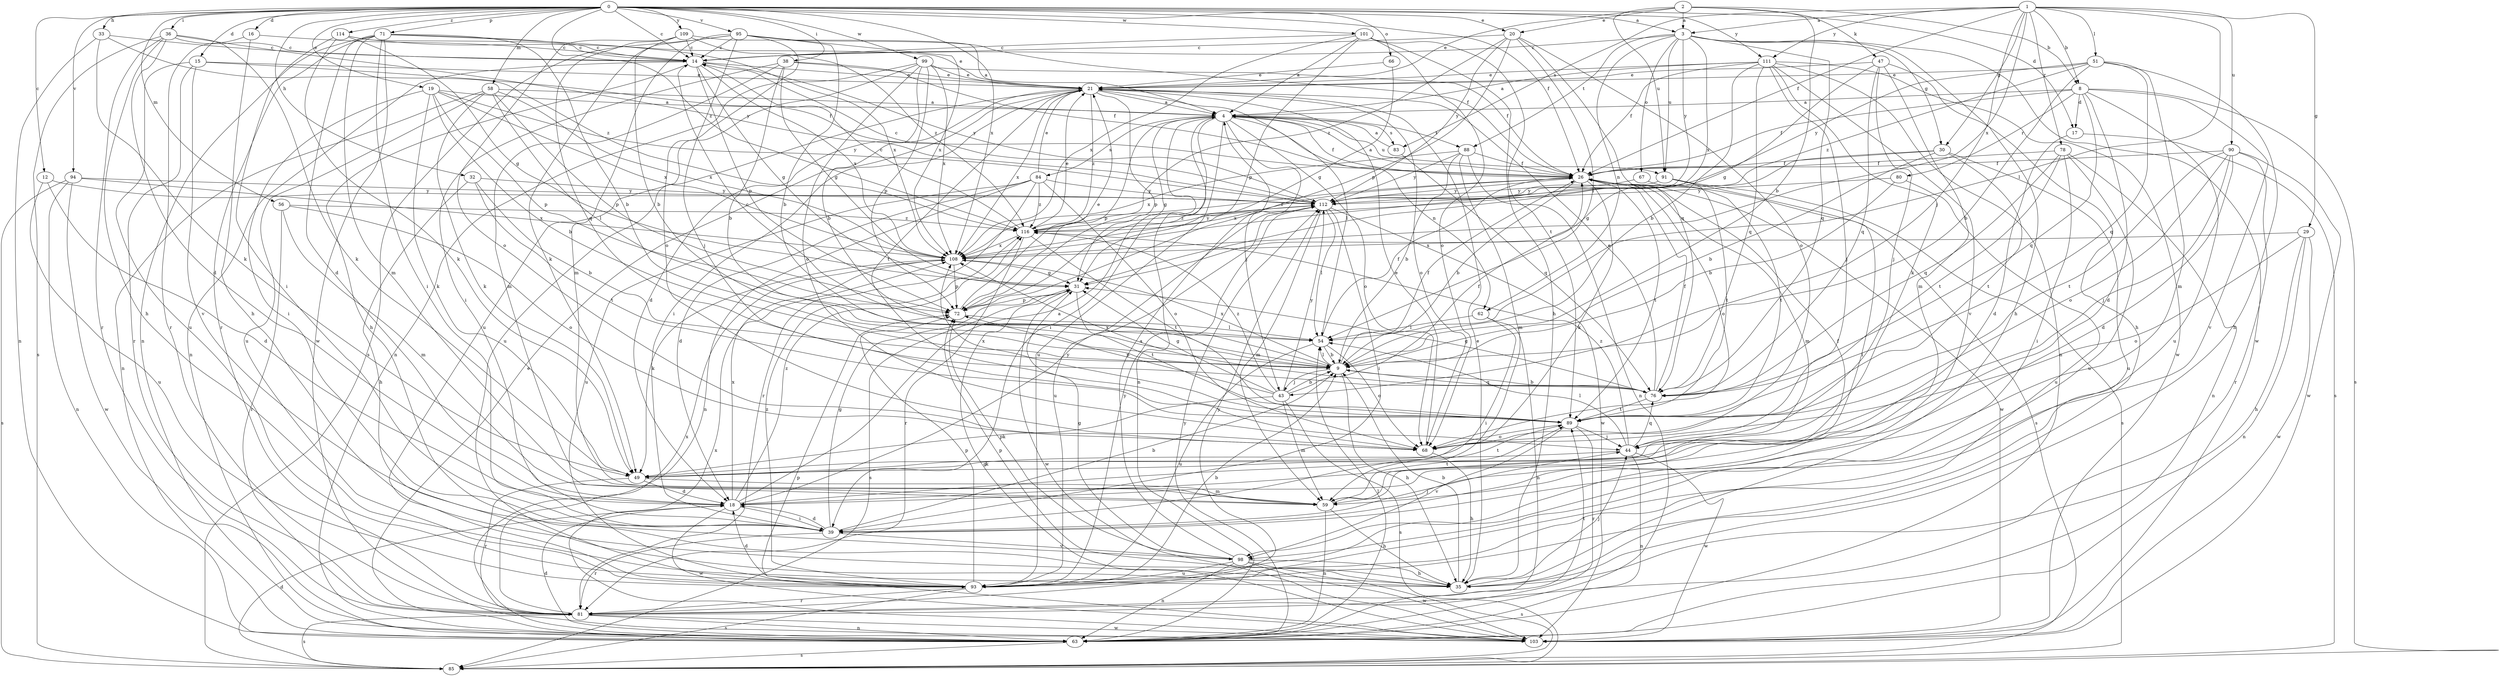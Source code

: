 strict digraph  {
0;
1;
2;
3;
4;
8;
9;
12;
14;
15;
16;
17;
18;
19;
20;
21;
26;
29;
30;
31;
32;
33;
35;
36;
38;
39;
43;
44;
47;
49;
51;
54;
56;
58;
59;
62;
63;
66;
67;
68;
71;
72;
76;
78;
80;
81;
83;
84;
85;
88;
89;
90;
91;
93;
94;
95;
98;
99;
101;
103;
108;
109;
111;
112;
114;
116;
0 -> 3  [label=a];
0 -> 12  [label=c];
0 -> 14  [label=c];
0 -> 15  [label=d];
0 -> 16  [label=d];
0 -> 17  [label=d];
0 -> 19  [label=e];
0 -> 20  [label=e];
0 -> 26  [label=f];
0 -> 32  [label=h];
0 -> 33  [label=h];
0 -> 36  [label=i];
0 -> 38  [label=i];
0 -> 56  [label=m];
0 -> 58  [label=m];
0 -> 66  [label=o];
0 -> 71  [label=p];
0 -> 94  [label=v];
0 -> 95  [label=v];
0 -> 99  [label=w];
0 -> 101  [label=w];
0 -> 108  [label=x];
0 -> 109  [label=y];
0 -> 111  [label=y];
0 -> 114  [label=z];
0 -> 116  [label=z];
1 -> 3  [label=a];
1 -> 8  [label=b];
1 -> 26  [label=f];
1 -> 29  [label=g];
1 -> 30  [label=g];
1 -> 43  [label=j];
1 -> 51  [label=l];
1 -> 54  [label=l];
1 -> 78  [label=r];
1 -> 83  [label=s];
1 -> 90  [label=u];
1 -> 108  [label=x];
1 -> 111  [label=y];
2 -> 3  [label=a];
2 -> 8  [label=b];
2 -> 9  [label=b];
2 -> 20  [label=e];
2 -> 21  [label=e];
2 -> 47  [label=k];
2 -> 91  [label=u];
3 -> 14  [label=c];
3 -> 30  [label=g];
3 -> 35  [label=h];
3 -> 62  [label=n];
3 -> 67  [label=o];
3 -> 76  [label=q];
3 -> 88  [label=t];
3 -> 91  [label=u];
3 -> 103  [label=w];
3 -> 108  [label=x];
3 -> 112  [label=y];
4 -> 26  [label=f];
4 -> 31  [label=g];
4 -> 39  [label=i];
4 -> 43  [label=j];
4 -> 62  [label=n];
4 -> 63  [label=n];
4 -> 68  [label=o];
4 -> 72  [label=p];
4 -> 83  [label=s];
4 -> 84  [label=s];
4 -> 88  [label=t];
4 -> 91  [label=u];
4 -> 93  [label=u];
8 -> 4  [label=a];
8 -> 17  [label=d];
8 -> 18  [label=d];
8 -> 26  [label=f];
8 -> 76  [label=q];
8 -> 80  [label=r];
8 -> 85  [label=s];
8 -> 93  [label=u];
8 -> 98  [label=v];
9 -> 26  [label=f];
9 -> 35  [label=h];
9 -> 43  [label=j];
9 -> 54  [label=l];
9 -> 76  [label=q];
9 -> 108  [label=x];
12 -> 18  [label=d];
12 -> 93  [label=u];
12 -> 112  [label=y];
14 -> 21  [label=e];
14 -> 31  [label=g];
14 -> 35  [label=h];
14 -> 63  [label=n];
14 -> 72  [label=p];
14 -> 108  [label=x];
14 -> 112  [label=y];
15 -> 21  [label=e];
15 -> 26  [label=f];
15 -> 81  [label=r];
15 -> 93  [label=u];
15 -> 98  [label=v];
16 -> 14  [label=c];
16 -> 35  [label=h];
16 -> 81  [label=r];
17 -> 18  [label=d];
17 -> 85  [label=s];
18 -> 4  [label=a];
18 -> 39  [label=i];
18 -> 103  [label=w];
18 -> 108  [label=x];
18 -> 112  [label=y];
18 -> 116  [label=z];
19 -> 4  [label=a];
19 -> 9  [label=b];
19 -> 39  [label=i];
19 -> 49  [label=k];
19 -> 72  [label=p];
19 -> 108  [label=x];
19 -> 112  [label=y];
20 -> 14  [label=c];
20 -> 54  [label=l];
20 -> 68  [label=o];
20 -> 72  [label=p];
20 -> 76  [label=q];
20 -> 112  [label=y];
20 -> 116  [label=z];
21 -> 4  [label=a];
21 -> 18  [label=d];
21 -> 39  [label=i];
21 -> 54  [label=l];
21 -> 68  [label=o];
21 -> 72  [label=p];
21 -> 89  [label=t];
21 -> 93  [label=u];
21 -> 108  [label=x];
21 -> 116  [label=z];
26 -> 4  [label=a];
26 -> 9  [label=b];
26 -> 49  [label=k];
26 -> 59  [label=m];
26 -> 68  [label=o];
26 -> 85  [label=s];
26 -> 89  [label=t];
26 -> 103  [label=w];
26 -> 108  [label=x];
26 -> 112  [label=y];
29 -> 35  [label=h];
29 -> 63  [label=n];
29 -> 68  [label=o];
29 -> 103  [label=w];
29 -> 108  [label=x];
30 -> 9  [label=b];
30 -> 26  [label=f];
30 -> 31  [label=g];
30 -> 89  [label=t];
30 -> 93  [label=u];
31 -> 72  [label=p];
31 -> 85  [label=s];
31 -> 89  [label=t];
31 -> 103  [label=w];
32 -> 9  [label=b];
32 -> 35  [label=h];
32 -> 89  [label=t];
32 -> 112  [label=y];
33 -> 14  [label=c];
33 -> 49  [label=k];
33 -> 63  [label=n];
33 -> 116  [label=z];
35 -> 9  [label=b];
35 -> 21  [label=e];
35 -> 44  [label=j];
35 -> 72  [label=p];
36 -> 14  [label=c];
36 -> 18  [label=d];
36 -> 35  [label=h];
36 -> 49  [label=k];
36 -> 81  [label=r];
36 -> 85  [label=s];
36 -> 112  [label=y];
38 -> 9  [label=b];
38 -> 21  [label=e];
38 -> 26  [label=f];
38 -> 31  [label=g];
38 -> 39  [label=i];
38 -> 59  [label=m];
39 -> 9  [label=b];
39 -> 18  [label=d];
39 -> 31  [label=g];
39 -> 44  [label=j];
39 -> 81  [label=r];
39 -> 98  [label=v];
43 -> 9  [label=b];
43 -> 26  [label=f];
43 -> 31  [label=g];
43 -> 49  [label=k];
43 -> 59  [label=m];
43 -> 72  [label=p];
43 -> 85  [label=s];
43 -> 112  [label=y];
43 -> 116  [label=z];
44 -> 49  [label=k];
44 -> 54  [label=l];
44 -> 63  [label=n];
44 -> 76  [label=q];
44 -> 103  [label=w];
44 -> 116  [label=z];
47 -> 21  [label=e];
47 -> 31  [label=g];
47 -> 35  [label=h];
47 -> 44  [label=j];
47 -> 59  [label=m];
47 -> 76  [label=q];
49 -> 18  [label=d];
49 -> 59  [label=m];
49 -> 81  [label=r];
49 -> 89  [label=t];
51 -> 9  [label=b];
51 -> 21  [label=e];
51 -> 35  [label=h];
51 -> 59  [label=m];
51 -> 76  [label=q];
51 -> 112  [label=y];
51 -> 116  [label=z];
54 -> 9  [label=b];
54 -> 14  [label=c];
54 -> 26  [label=f];
54 -> 68  [label=o];
54 -> 93  [label=u];
56 -> 59  [label=m];
56 -> 68  [label=o];
56 -> 81  [label=r];
56 -> 116  [label=z];
58 -> 4  [label=a];
58 -> 49  [label=k];
58 -> 54  [label=l];
58 -> 63  [label=n];
58 -> 72  [label=p];
58 -> 93  [label=u];
58 -> 108  [label=x];
59 -> 26  [label=f];
59 -> 35  [label=h];
59 -> 63  [label=n];
59 -> 89  [label=t];
62 -> 39  [label=i];
62 -> 54  [label=l];
62 -> 63  [label=n];
63 -> 18  [label=d];
63 -> 21  [label=e];
63 -> 54  [label=l];
63 -> 85  [label=s];
63 -> 112  [label=y];
66 -> 21  [label=e];
66 -> 31  [label=g];
67 -> 89  [label=t];
67 -> 112  [label=y];
68 -> 21  [label=e];
68 -> 35  [label=h];
71 -> 9  [label=b];
71 -> 14  [label=c];
71 -> 18  [label=d];
71 -> 39  [label=i];
71 -> 59  [label=m];
71 -> 63  [label=n];
71 -> 81  [label=r];
71 -> 103  [label=w];
71 -> 108  [label=x];
72 -> 21  [label=e];
72 -> 54  [label=l];
76 -> 9  [label=b];
76 -> 21  [label=e];
76 -> 26  [label=f];
76 -> 31  [label=g];
76 -> 89  [label=t];
76 -> 108  [label=x];
78 -> 26  [label=f];
78 -> 39  [label=i];
78 -> 63  [label=n];
78 -> 76  [label=q];
78 -> 89  [label=t];
78 -> 93  [label=u];
80 -> 9  [label=b];
80 -> 93  [label=u];
80 -> 112  [label=y];
81 -> 63  [label=n];
81 -> 85  [label=s];
81 -> 89  [label=t];
81 -> 103  [label=w];
81 -> 108  [label=x];
81 -> 112  [label=y];
83 -> 4  [label=a];
83 -> 76  [label=q];
84 -> 18  [label=d];
84 -> 21  [label=e];
84 -> 63  [label=n];
84 -> 68  [label=o];
84 -> 81  [label=r];
84 -> 93  [label=u];
84 -> 112  [label=y];
84 -> 116  [label=z];
85 -> 18  [label=d];
88 -> 9  [label=b];
88 -> 26  [label=f];
88 -> 59  [label=m];
88 -> 63  [label=n];
88 -> 108  [label=x];
88 -> 112  [label=y];
89 -> 44  [label=j];
89 -> 68  [label=o];
89 -> 81  [label=r];
89 -> 98  [label=v];
89 -> 108  [label=x];
90 -> 18  [label=d];
90 -> 26  [label=f];
90 -> 44  [label=j];
90 -> 68  [label=o];
90 -> 81  [label=r];
90 -> 89  [label=t];
90 -> 103  [label=w];
91 -> 39  [label=i];
91 -> 85  [label=s];
91 -> 89  [label=t];
91 -> 112  [label=y];
93 -> 9  [label=b];
93 -> 18  [label=d];
93 -> 72  [label=p];
93 -> 81  [label=r];
93 -> 85  [label=s];
93 -> 112  [label=y];
93 -> 116  [label=z];
94 -> 63  [label=n];
94 -> 85  [label=s];
94 -> 103  [label=w];
94 -> 108  [label=x];
94 -> 112  [label=y];
95 -> 9  [label=b];
95 -> 14  [label=c];
95 -> 26  [label=f];
95 -> 44  [label=j];
95 -> 49  [label=k];
95 -> 59  [label=m];
95 -> 68  [label=o];
95 -> 85  [label=s];
95 -> 108  [label=x];
98 -> 4  [label=a];
98 -> 31  [label=g];
98 -> 35  [label=h];
98 -> 63  [label=n];
98 -> 72  [label=p];
98 -> 85  [label=s];
98 -> 93  [label=u];
98 -> 103  [label=w];
99 -> 9  [label=b];
99 -> 21  [label=e];
99 -> 26  [label=f];
99 -> 63  [label=n];
99 -> 68  [label=o];
99 -> 72  [label=p];
99 -> 93  [label=u];
99 -> 108  [label=x];
101 -> 4  [label=a];
101 -> 14  [label=c];
101 -> 35  [label=h];
101 -> 68  [label=o];
101 -> 72  [label=p];
101 -> 89  [label=t];
101 -> 108  [label=x];
103 -> 31  [label=g];
103 -> 72  [label=p];
103 -> 108  [label=x];
108 -> 31  [label=g];
108 -> 49  [label=k];
108 -> 72  [label=p];
109 -> 4  [label=a];
109 -> 9  [label=b];
109 -> 14  [label=c];
109 -> 68  [label=o];
109 -> 76  [label=q];
109 -> 116  [label=z];
111 -> 4  [label=a];
111 -> 9  [label=b];
111 -> 21  [label=e];
111 -> 26  [label=f];
111 -> 44  [label=j];
111 -> 49  [label=k];
111 -> 63  [label=n];
111 -> 76  [label=q];
111 -> 98  [label=v];
111 -> 103  [label=w];
112 -> 14  [label=c];
112 -> 39  [label=i];
112 -> 54  [label=l];
112 -> 59  [label=m];
112 -> 93  [label=u];
112 -> 103  [label=w];
112 -> 116  [label=z];
114 -> 14  [label=c];
114 -> 21  [label=e];
114 -> 31  [label=g];
114 -> 39  [label=i];
114 -> 49  [label=k];
116 -> 14  [label=c];
116 -> 21  [label=e];
116 -> 26  [label=f];
116 -> 81  [label=r];
116 -> 89  [label=t];
116 -> 108  [label=x];
116 -> 112  [label=y];
}
